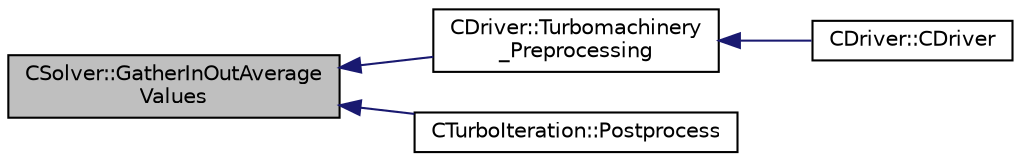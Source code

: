 digraph "CSolver::GatherInOutAverageValues"
{
  edge [fontname="Helvetica",fontsize="10",labelfontname="Helvetica",labelfontsize="10"];
  node [fontname="Helvetica",fontsize="10",shape=record];
  rankdir="LR";
  Node824 [label="CSolver::GatherInOutAverage\lValues",height=0.2,width=0.4,color="black", fillcolor="grey75", style="filled", fontcolor="black"];
  Node824 -> Node825 [dir="back",color="midnightblue",fontsize="10",style="solid",fontname="Helvetica"];
  Node825 [label="CDriver::Turbomachinery\l_Preprocessing",height=0.2,width=0.4,color="black", fillcolor="white", style="filled",URL="$class_c_driver.html#a9189caa3851cae4f1c52d5a7a00e5b27",tooltip="Initiate value for static mesh movement such as the gridVel for the ROTATING frame. "];
  Node825 -> Node826 [dir="back",color="midnightblue",fontsize="10",style="solid",fontname="Helvetica"];
  Node826 [label="CDriver::CDriver",height=0.2,width=0.4,color="black", fillcolor="white", style="filled",URL="$class_c_driver.html#a3fca4a013a6efa9bbb38fe78a86b5f3d",tooltip="Constructor of the class. "];
  Node824 -> Node827 [dir="back",color="midnightblue",fontsize="10",style="solid",fontname="Helvetica"];
  Node827 [label="CTurboIteration::Postprocess",height=0.2,width=0.4,color="black", fillcolor="white", style="filled",URL="$class_c_turbo_iteration.html#ab405adddce2ffaf747cbb33733b0ecf1",tooltip="Postprocesses the fluid system before heading to another physics system or the next iteration..."];
}
